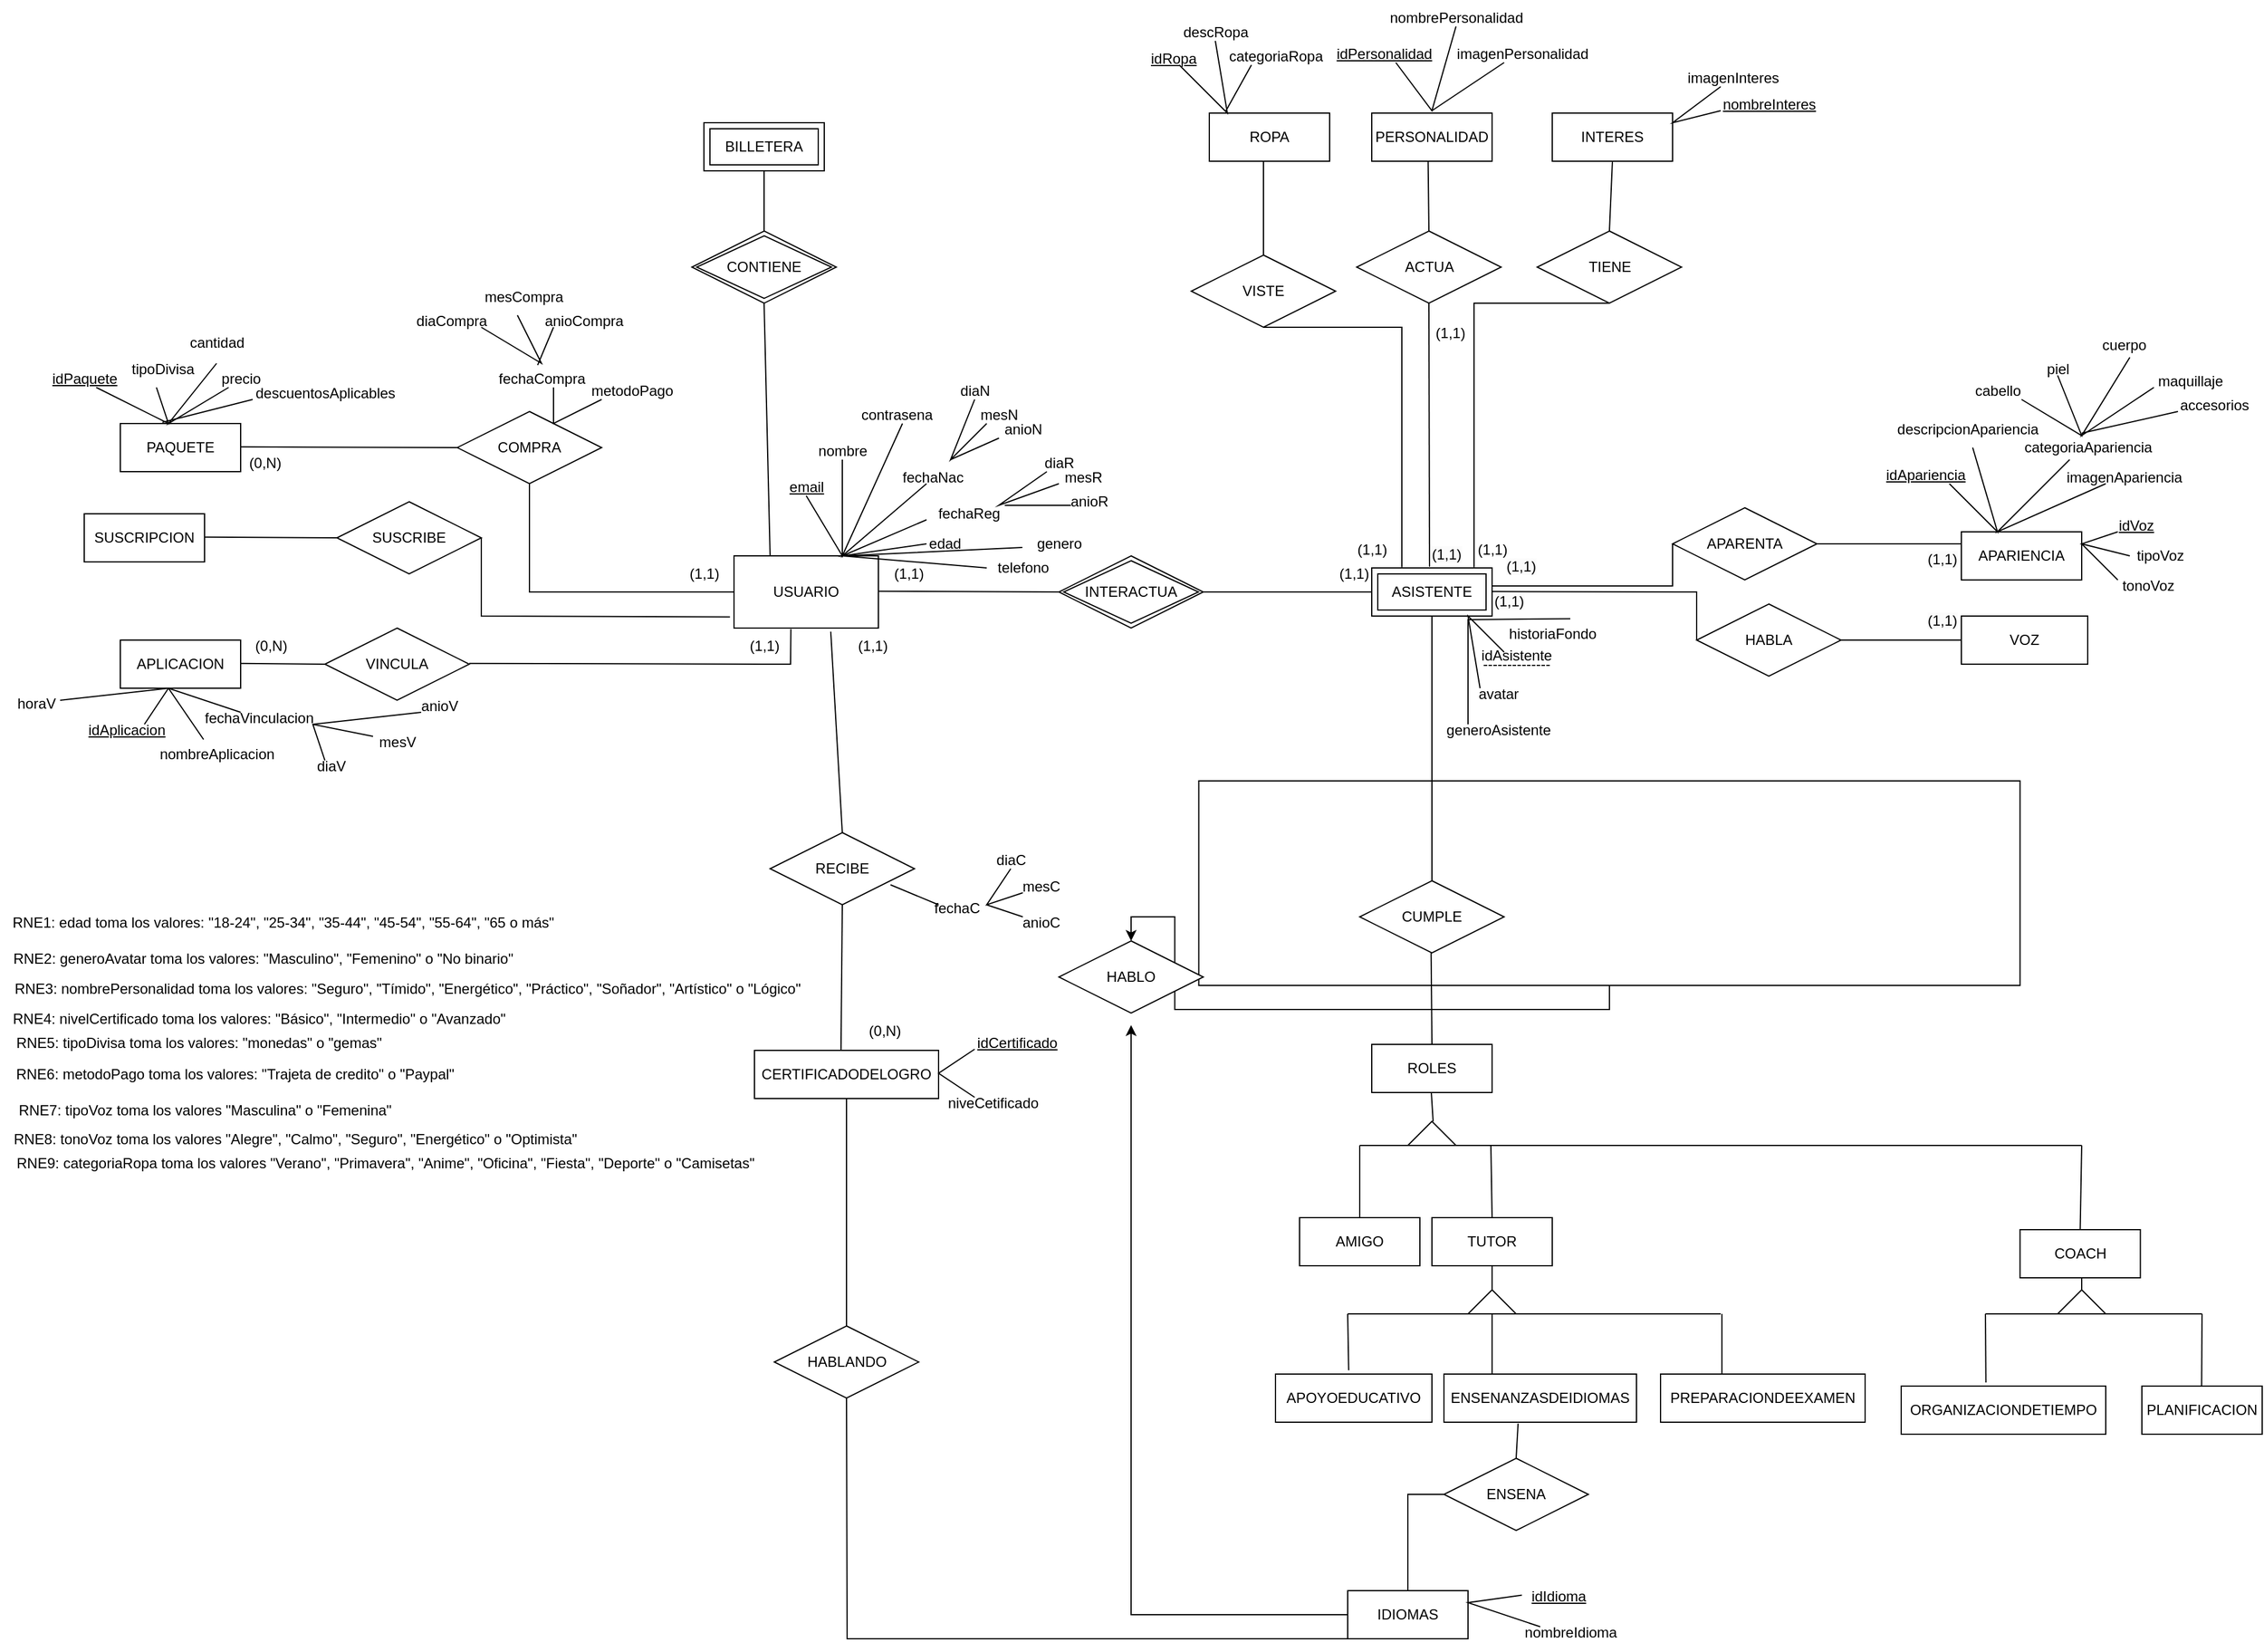 <mxfile version="24.7.17">
  <diagram id="glA3qfK9mWjWR2VQTb70" name="Page-1">
    <mxGraphModel dx="1710" dy="2571" grid="1" gridSize="10" guides="1" tooltips="1" connect="1" arrows="1" fold="1" page="1" pageScale="1" pageWidth="850" pageHeight="1100" math="0" shadow="0">
      <root>
        <mxCell id="0" />
        <mxCell id="1" parent="0" />
        <mxCell id="zM9PvW_izpmIFjeX6-22-40" style="edgeStyle=orthogonalEdgeStyle;rounded=0;orthogonalLoop=1;jettySize=auto;html=1;entryX=0.5;entryY=0;entryDx=0;entryDy=0;" parent="1" source="zM9PvW_izpmIFjeX6-22-38" target="zM9PvW_izpmIFjeX6-22-39" edge="1">
          <mxGeometry relative="1" as="geometry" />
        </mxCell>
        <mxCell id="zM9PvW_izpmIFjeX6-22-38" value="" style="rounded=0;whiteSpace=wrap;html=1;" parent="1" vertex="1">
          <mxGeometry x="826.25" y="-723" width="682.5" height="170" as="geometry" />
        </mxCell>
        <mxCell id="ocONnjmKs5eY3bMZPwjG-1" value="&lt;div&gt;USUARIO&lt;/div&gt;" style="rounded=0;whiteSpace=wrap;html=1;strokeColor=default;" parent="1" vertex="1">
          <mxGeometry x="440" y="-910" width="120" height="60" as="geometry" />
        </mxCell>
        <mxCell id="rTWoYVCPTd-qUIE6REDp-21" value="ASISTENTE" style="shape=ext;margin=3;double=1;whiteSpace=wrap;html=1;align=center;" parent="1" vertex="1">
          <mxGeometry x="970" y="-900" width="100" height="40" as="geometry" />
        </mxCell>
        <mxCell id="rTWoYVCPTd-qUIE6REDp-22" value="INTERACTUA" style="shape=rhombus;double=1;perimeter=rhombusPerimeter;whiteSpace=wrap;html=1;align=center;" parent="1" vertex="1">
          <mxGeometry x="710" y="-910" width="120" height="60" as="geometry" />
        </mxCell>
        <mxCell id="rTWoYVCPTd-qUIE6REDp-25" value="ROLES" style="whiteSpace=wrap;html=1;align=center;" parent="1" vertex="1">
          <mxGeometry x="970" y="-504" width="100" height="40" as="geometry" />
        </mxCell>
        <mxCell id="rTWoYVCPTd-qUIE6REDp-27" value="TUTOR" style="whiteSpace=wrap;html=1;align=center;" parent="1" vertex="1">
          <mxGeometry x="1020" y="-360" width="100" height="40" as="geometry" />
        </mxCell>
        <mxCell id="rTWoYVCPTd-qUIE6REDp-28" value="AMIGO" style="whiteSpace=wrap;html=1;align=center;" parent="1" vertex="1">
          <mxGeometry x="910" y="-360" width="100" height="40" as="geometry" />
        </mxCell>
        <mxCell id="rTWoYVCPTd-qUIE6REDp-29" value="APARIENCIA" style="whiteSpace=wrap;html=1;align=center;" parent="1" vertex="1">
          <mxGeometry x="1460" y="-930" width="100" height="40" as="geometry" />
        </mxCell>
        <mxCell id="rTWoYVCPTd-qUIE6REDp-30" value="VOZ" style="whiteSpace=wrap;html=1;align=center;" parent="1" vertex="1">
          <mxGeometry x="1460" y="-860" width="105" height="40" as="geometry" />
        </mxCell>
        <mxCell id="rTWoYVCPTd-qUIE6REDp-31" value="PERSONALIDAD" style="whiteSpace=wrap;html=1;align=center;" parent="1" vertex="1">
          <mxGeometry x="970" y="-1278" width="100" height="40" as="geometry" />
        </mxCell>
        <mxCell id="rTWoYVCPTd-qUIE6REDp-32" value="INTERES" style="whiteSpace=wrap;html=1;align=center;" parent="1" vertex="1">
          <mxGeometry x="1120" y="-1278" width="100" height="40" as="geometry" />
        </mxCell>
        <mxCell id="rTWoYVCPTd-qUIE6REDp-33" value="IDIOMAS" style="whiteSpace=wrap;html=1;align=center;" parent="1" vertex="1">
          <mxGeometry x="950" y="-50" width="100" height="40" as="geometry" />
        </mxCell>
        <mxCell id="rTWoYVCPTd-qUIE6REDp-34" value="ROPA" style="whiteSpace=wrap;html=1;align=center;" parent="1" vertex="1">
          <mxGeometry x="835" y="-1278" width="100" height="40" as="geometry" />
        </mxCell>
        <mxCell id="rTWoYVCPTd-qUIE6REDp-36" value="HABLA" style="shape=rhombus;perimeter=rhombusPerimeter;whiteSpace=wrap;html=1;align=center;" parent="1" vertex="1">
          <mxGeometry x="1240" y="-870" width="120" height="60" as="geometry" />
        </mxCell>
        <mxCell id="rTWoYVCPTd-qUIE6REDp-42" value="APARENTA" style="shape=rhombus;perimeter=rhombusPerimeter;whiteSpace=wrap;html=1;align=center;" parent="1" vertex="1">
          <mxGeometry x="1220" y="-950" width="120" height="60" as="geometry" />
        </mxCell>
        <mxCell id="rTWoYVCPTd-qUIE6REDp-46" value="VISTE" style="shape=rhombus;perimeter=rhombusPerimeter;whiteSpace=wrap;html=1;align=center;" parent="1" vertex="1">
          <mxGeometry x="820" y="-1160" width="120" height="60" as="geometry" />
        </mxCell>
        <mxCell id="rTWoYVCPTd-qUIE6REDp-50" value="TIENE" style="shape=rhombus;perimeter=rhombusPerimeter;whiteSpace=wrap;html=1;align=center;" parent="1" vertex="1">
          <mxGeometry x="1107.5" y="-1180" width="120" height="60" as="geometry" />
        </mxCell>
        <mxCell id="rTWoYVCPTd-qUIE6REDp-53" value="ACTUA" style="shape=rhombus;perimeter=rhombusPerimeter;whiteSpace=wrap;html=1;align=center;" parent="1" vertex="1">
          <mxGeometry x="957.5" y="-1180" width="120" height="60" as="geometry" />
        </mxCell>
        <mxCell id="rTWoYVCPTd-qUIE6REDp-56" value="CUMPLE" style="shape=rhombus;perimeter=rhombusPerimeter;whiteSpace=wrap;html=1;align=center;" parent="1" vertex="1">
          <mxGeometry x="960" y="-640" width="120" height="60" as="geometry" />
        </mxCell>
        <mxCell id="rTWoYVCPTd-qUIE6REDp-61" value="COACH" style="whiteSpace=wrap;html=1;align=center;" parent="1" vertex="1">
          <mxGeometry x="1508.75" y="-350" width="100" height="40" as="geometry" />
        </mxCell>
        <mxCell id="rTWoYVCPTd-qUIE6REDp-63" value="PREPARACIONDEEXAMEN" style="whiteSpace=wrap;html=1;align=center;" parent="1" vertex="1">
          <mxGeometry x="1210" y="-230" width="170" height="40" as="geometry" />
        </mxCell>
        <mxCell id="rTWoYVCPTd-qUIE6REDp-64" value="ORGANIZACIONDETIEMPO" style="whiteSpace=wrap;html=1;align=center;" parent="1" vertex="1">
          <mxGeometry x="1410" y="-220" width="170" height="40" as="geometry" />
        </mxCell>
        <mxCell id="rTWoYVCPTd-qUIE6REDp-65" value="PLANIFICACION" style="whiteSpace=wrap;html=1;align=center;" parent="1" vertex="1">
          <mxGeometry x="1610" y="-220" width="100" height="40" as="geometry" />
        </mxCell>
        <mxCell id="rTWoYVCPTd-qUIE6REDp-66" value="ENSENANZASDEIDIOMAS" style="whiteSpace=wrap;html=1;align=center;" parent="1" vertex="1">
          <mxGeometry x="1030" y="-230" width="160" height="40" as="geometry" />
        </mxCell>
        <mxCell id="rTWoYVCPTd-qUIE6REDp-67" value="APOYOEDUCATIVO" style="whiteSpace=wrap;html=1;align=center;" parent="1" vertex="1">
          <mxGeometry x="890" y="-230" width="130" height="40" as="geometry" />
        </mxCell>
        <mxCell id="rTWoYVCPTd-qUIE6REDp-73" value="ENSENA" style="shape=rhombus;perimeter=rhombusPerimeter;whiteSpace=wrap;html=1;align=center;" parent="1" vertex="1">
          <mxGeometry x="1030" y="-160" width="120" height="60" as="geometry" />
        </mxCell>
        <mxCell id="xiUm4P153vPyHrwuNTw2-5" value="SUSCRIPCION" style="whiteSpace=wrap;html=1;align=center;" parent="1" vertex="1">
          <mxGeometry x="-100" y="-945" width="100" height="40" as="geometry" />
        </mxCell>
        <mxCell id="xiUm4P153vPyHrwuNTw2-6" value="PAQUETE" style="whiteSpace=wrap;html=1;align=center;" parent="1" vertex="1">
          <mxGeometry x="-70" y="-1020" width="100" height="40" as="geometry" />
        </mxCell>
        <mxCell id="xiUm4P153vPyHrwuNTw2-8" value="COMPRA" style="shape=rhombus;perimeter=rhombusPerimeter;whiteSpace=wrap;html=1;align=center;" parent="1" vertex="1">
          <mxGeometry x="210" y="-1030" width="120" height="60" as="geometry" />
        </mxCell>
        <mxCell id="xiUm4P153vPyHrwuNTw2-14" value="APLICACION" style="whiteSpace=wrap;html=1;align=center;" parent="1" vertex="1">
          <mxGeometry x="-70" y="-840" width="100" height="40" as="geometry" />
        </mxCell>
        <mxCell id="xiUm4P153vPyHrwuNTw2-15" value="VINCULA" style="shape=rhombus;perimeter=rhombusPerimeter;whiteSpace=wrap;html=1;align=center;" parent="1" vertex="1">
          <mxGeometry x="100" y="-850" width="120" height="60" as="geometry" />
        </mxCell>
        <mxCell id="zM9PvW_izpmIFjeX6-22-2" value="(1,1)" style="text;html=1;align=center;verticalAlign=middle;resizable=0;points=[];autosize=1;strokeColor=none;fillColor=none;" parent="1" vertex="1">
          <mxGeometry x="560" y="-910" width="50" height="30" as="geometry" />
        </mxCell>
        <mxCell id="zM9PvW_izpmIFjeX6-22-3" value="(1,1)" style="text;html=1;align=center;verticalAlign=middle;resizable=0;points=[];autosize=1;strokeColor=none;fillColor=none;" parent="1" vertex="1">
          <mxGeometry x="390" y="-910" width="50" height="30" as="geometry" />
        </mxCell>
        <mxCell id="zM9PvW_izpmIFjeX6-22-8" value="(1,1)" style="text;html=1;align=center;verticalAlign=middle;resizable=0;points=[];autosize=1;strokeColor=none;fillColor=none;" parent="1" vertex="1">
          <mxGeometry x="440" y="-850" width="50" height="30" as="geometry" />
        </mxCell>
        <mxCell id="zM9PvW_izpmIFjeX6-22-9" value="(0,N)" style="text;html=1;align=center;verticalAlign=middle;resizable=0;points=[];autosize=1;strokeColor=none;fillColor=none;" parent="1" vertex="1">
          <mxGeometry x="30" y="-850" width="50" height="30" as="geometry" />
        </mxCell>
        <mxCell id="zM9PvW_izpmIFjeX6-22-11" value="(1,1)" style="text;html=1;align=center;verticalAlign=middle;resizable=0;points=[];autosize=1;strokeColor=none;fillColor=none;" parent="1" vertex="1">
          <mxGeometry x="930" y="-910" width="50" height="30" as="geometry" />
        </mxCell>
        <mxCell id="zM9PvW_izpmIFjeX6-22-13" value="(1,1)" style="text;html=1;align=center;verticalAlign=middle;resizable=0;points=[];autosize=1;strokeColor=none;fillColor=none;" parent="1" vertex="1">
          <mxGeometry x="1010" y="-1110" width="50" height="30" as="geometry" />
        </mxCell>
        <mxCell id="zM9PvW_izpmIFjeX6-22-20" value="(1,1)" style="text;html=1;align=center;verticalAlign=middle;resizable=0;points=[];autosize=1;strokeColor=none;fillColor=none;" parent="1" vertex="1">
          <mxGeometry x="945" y="-930" width="50" height="30" as="geometry" />
        </mxCell>
        <mxCell id="zM9PvW_izpmIFjeX6-22-21" value="(1,1)" style="text;html=1;align=center;verticalAlign=middle;resizable=0;points=[];autosize=1;strokeColor=none;fillColor=none;" parent="1" vertex="1">
          <mxGeometry x="1045" y="-930" width="50" height="30" as="geometry" />
        </mxCell>
        <mxCell id="zM9PvW_izpmIFjeX6-22-31" value="&lt;span style=&quot;color: rgb(0, 0, 0); font-family: Helvetica; font-size: 12px; font-style: normal; font-variant-ligatures: normal; font-variant-caps: normal; font-weight: 400; letter-spacing: normal; orphans: 2; text-align: center; text-indent: 0px; text-transform: none; widows: 2; word-spacing: 0px; -webkit-text-stroke-width: 0px; white-space: nowrap; background-color: rgb(251, 251, 251); text-decoration-thickness: initial; text-decoration-style: initial; text-decoration-color: initial; display: inline !important; float: none;&quot;&gt;(1,1)&lt;/span&gt;" style="text;whiteSpace=wrap;html=1;" parent="1" vertex="1">
          <mxGeometry x="1430" y="-870" width="60" height="40" as="geometry" />
        </mxCell>
        <mxCell id="zM9PvW_izpmIFjeX6-22-32" value="&#xa;&lt;span style=&quot;color: rgb(0, 0, 0); font-family: Helvetica; font-size: 12px; font-style: normal; font-variant-ligatures: normal; font-variant-caps: normal; font-weight: 400; letter-spacing: normal; orphans: 2; text-align: center; text-indent: 0px; text-transform: none; widows: 2; word-spacing: 0px; -webkit-text-stroke-width: 0px; white-space: nowrap; background-color: rgb(251, 251, 251); text-decoration-thickness: initial; text-decoration-style: initial; text-decoration-color: initial; display: inline !important; float: none;&quot;&gt;(1,1)&lt;/span&gt;&#xa;&#xa;" style="text;whiteSpace=wrap;html=1;" parent="1" vertex="1">
          <mxGeometry x="1070" y="-900" width="60" height="40" as="geometry" />
        </mxCell>
        <mxCell id="zM9PvW_izpmIFjeX6-22-33" value="&lt;span style=&quot;color: rgb(0, 0, 0); font-family: Helvetica; font-size: 12px; font-style: normal; font-variant-ligatures: normal; font-variant-caps: normal; font-weight: 400; letter-spacing: normal; orphans: 2; text-align: center; text-indent: 0px; text-transform: none; widows: 2; word-spacing: 0px; -webkit-text-stroke-width: 0px; white-space: nowrap; background-color: rgb(251, 251, 251); text-decoration-thickness: initial; text-decoration-style: initial; text-decoration-color: initial; display: inline !important; float: none;&quot;&gt;(1,1)&lt;/span&gt;" style="text;whiteSpace=wrap;html=1;" parent="1" vertex="1">
          <mxGeometry x="1080" y="-915" width="60" height="40" as="geometry" />
        </mxCell>
        <mxCell id="zM9PvW_izpmIFjeX6-22-34" value="&#xa;&lt;span style=&quot;color: rgb(0, 0, 0); font-family: Helvetica; font-size: 12px; font-style: normal; font-variant-ligatures: normal; font-variant-caps: normal; font-weight: 400; letter-spacing: normal; orphans: 2; text-align: center; text-indent: 0px; text-transform: none; widows: 2; word-spacing: 0px; -webkit-text-stroke-width: 0px; white-space: nowrap; background-color: rgb(251, 251, 251); text-decoration-thickness: initial; text-decoration-style: initial; text-decoration-color: initial; display: inline !important; float: none;&quot;&gt;(1,1)&lt;/span&gt;&#xa;&#xa;" style="text;whiteSpace=wrap;html=1;" parent="1" vertex="1">
          <mxGeometry x="1430" y="-935" width="60" height="40" as="geometry" />
        </mxCell>
        <mxCell id="zM9PvW_izpmIFjeX6-22-35" value="&lt;span style=&quot;color: rgb(0, 0, 0); font-family: Helvetica; font-size: 12px; font-style: normal; font-variant-ligatures: normal; font-variant-caps: normal; font-weight: 400; letter-spacing: normal; orphans: 2; text-align: center; text-indent: 0px; text-transform: none; widows: 2; word-spacing: 0px; -webkit-text-stroke-width: 0px; white-space: nowrap; background-color: rgb(251, 251, 251); text-decoration-thickness: initial; text-decoration-style: initial; text-decoration-color: initial; display: inline !important; float: none;&quot;&gt;(1,1)&lt;/span&gt;" style="text;whiteSpace=wrap;html=1;" parent="1" vertex="1">
          <mxGeometry x="1017.5" y="-925" width="60" height="40" as="geometry" />
        </mxCell>
        <mxCell id="zM9PvW_izpmIFjeX6-22-39" value="HABLO" style="shape=rhombus;perimeter=rhombusPerimeter;whiteSpace=wrap;html=1;align=center;" parent="1" vertex="1">
          <mxGeometry x="710" y="-590" width="120" height="60" as="geometry" />
        </mxCell>
        <mxCell id="zM9PvW_izpmIFjeX6-22-41" style="edgeStyle=orthogonalEdgeStyle;rounded=0;orthogonalLoop=1;jettySize=auto;html=1;entryX=0.5;entryY=1.167;entryDx=0;entryDy=0;entryPerimeter=0;" parent="1" source="rTWoYVCPTd-qUIE6REDp-33" target="zM9PvW_izpmIFjeX6-22-39" edge="1">
          <mxGeometry relative="1" as="geometry" />
        </mxCell>
        <mxCell id="zM9PvW_izpmIFjeX6-22-42" value="CERTIFICADODELOGRO" style="whiteSpace=wrap;html=1;align=center;" parent="1" vertex="1">
          <mxGeometry x="457" y="-499" width="153" height="40" as="geometry" />
        </mxCell>
        <mxCell id="zM9PvW_izpmIFjeX6-22-43" value="HABLANDO" style="shape=rhombus;perimeter=rhombusPerimeter;whiteSpace=wrap;html=1;align=center;" parent="1" vertex="1">
          <mxGeometry x="473.5" y="-270" width="120" height="60" as="geometry" />
        </mxCell>
        <mxCell id="zM9PvW_izpmIFjeX6-22-47" value="RECIBE" style="shape=rhombus;perimeter=rhombusPerimeter;whiteSpace=wrap;html=1;align=center;" parent="1" vertex="1">
          <mxGeometry x="470" y="-680" width="120" height="60" as="geometry" />
        </mxCell>
        <mxCell id="zM9PvW_izpmIFjeX6-22-50" value="(1,1)" style="text;html=1;align=center;verticalAlign=middle;resizable=0;points=[];autosize=1;strokeColor=none;fillColor=none;" parent="1" vertex="1">
          <mxGeometry x="530" y="-850" width="50" height="30" as="geometry" />
        </mxCell>
        <mxCell id="zM9PvW_izpmIFjeX6-22-51" value="(0,N)" style="text;html=1;align=center;verticalAlign=middle;resizable=0;points=[];autosize=1;strokeColor=none;fillColor=none;" parent="1" vertex="1">
          <mxGeometry x="540" y="-530" width="50" height="30" as="geometry" />
        </mxCell>
        <mxCell id="kwDu7QGFgfub06rNrpmQ-32" value="anioN" style="text;html=1;align=center;verticalAlign=middle;resizable=0;points=[];autosize=1;strokeColor=none;fillColor=none;" parent="1" vertex="1">
          <mxGeometry x="655" y="-1030" width="50" height="30" as="geometry" />
        </mxCell>
        <mxCell id="kwDu7QGFgfub06rNrpmQ-34" value="" style="endArrow=none;html=1;rounded=0;" parent="1" edge="1">
          <mxGeometry relative="1" as="geometry">
            <mxPoint x="500" y="-960" as="sourcePoint" />
            <mxPoint x="530" y="-990" as="targetPoint" />
            <Array as="points">
              <mxPoint x="530" y="-910" />
            </Array>
          </mxGeometry>
        </mxCell>
        <mxCell id="kwDu7QGFgfub06rNrpmQ-37" value="&lt;u&gt;email&lt;/u&gt;" style="text;html=1;align=center;verticalAlign=middle;resizable=0;points=[];autosize=1;strokeColor=none;fillColor=none;" parent="1" vertex="1">
          <mxGeometry x="475" y="-982" width="50" height="30" as="geometry" />
        </mxCell>
        <mxCell id="kwDu7QGFgfub06rNrpmQ-38" value="nombre" style="text;html=1;align=center;verticalAlign=middle;resizable=0;points=[];autosize=1;strokeColor=none;fillColor=none;" parent="1" vertex="1">
          <mxGeometry x="500" y="-1012" width="60" height="30" as="geometry" />
        </mxCell>
        <mxCell id="kwDu7QGFgfub06rNrpmQ-39" value="" style="endArrow=none;html=1;rounded=0;" parent="1" edge="1">
          <mxGeometry relative="1" as="geometry">
            <mxPoint x="600" y="-970" as="sourcePoint" />
            <mxPoint x="580" y="-1020" as="targetPoint" />
            <Array as="points">
              <mxPoint x="530" y="-910" />
            </Array>
          </mxGeometry>
        </mxCell>
        <mxCell id="kwDu7QGFgfub06rNrpmQ-40" value="contrasena" style="text;html=1;align=center;verticalAlign=middle;resizable=0;points=[];autosize=1;strokeColor=none;fillColor=none;" parent="1" vertex="1">
          <mxGeometry x="535" y="-1042" width="80" height="30" as="geometry" />
        </mxCell>
        <mxCell id="kwDu7QGFgfub06rNrpmQ-41" value="fechaNac" style="text;html=1;align=center;verticalAlign=middle;resizable=0;points=[];autosize=1;strokeColor=none;fillColor=none;" parent="1" vertex="1">
          <mxGeometry x="570" y="-990" width="70" height="30" as="geometry" />
        </mxCell>
        <mxCell id="kwDu7QGFgfub06rNrpmQ-42" value="" style="endArrow=none;html=1;rounded=0;" parent="1" edge="1">
          <mxGeometry relative="1" as="geometry">
            <mxPoint x="650" y="-1020" as="sourcePoint" />
            <mxPoint x="640" y="-1040" as="targetPoint" />
            <Array as="points">
              <mxPoint x="620" y="-990" />
            </Array>
          </mxGeometry>
        </mxCell>
        <mxCell id="kwDu7QGFgfub06rNrpmQ-43" value="diaN" style="text;html=1;align=center;verticalAlign=middle;resizable=0;points=[];autosize=1;strokeColor=none;fillColor=none;" parent="1" vertex="1">
          <mxGeometry x="615" y="-1062" width="50" height="30" as="geometry" />
        </mxCell>
        <mxCell id="kwDu7QGFgfub06rNrpmQ-44" value="mesN" style="text;html=1;align=center;verticalAlign=middle;resizable=0;points=[];autosize=1;strokeColor=none;fillColor=none;" parent="1" vertex="1">
          <mxGeometry x="635" y="-1042" width="50" height="30" as="geometry" />
        </mxCell>
        <mxCell id="kwDu7QGFgfub06rNrpmQ-45" value="" style="endArrow=none;html=1;rounded=0;entryX=0.504;entryY=1.137;entryDx=0;entryDy=0;entryPerimeter=0;" parent="1" target="kwDu7QGFgfub06rNrpmQ-44" edge="1">
          <mxGeometry relative="1" as="geometry">
            <mxPoint x="620" y="-990" as="sourcePoint" />
            <mxPoint x="780" y="-990" as="targetPoint" />
          </mxGeometry>
        </mxCell>
        <mxCell id="kwDu7QGFgfub06rNrpmQ-46" value="" style="endArrow=none;html=1;rounded=0;" parent="1" edge="1">
          <mxGeometry relative="1" as="geometry">
            <mxPoint x="600" y="-940" as="sourcePoint" />
            <mxPoint x="600" y="-920" as="targetPoint" />
            <Array as="points">
              <mxPoint x="530" y="-910" />
            </Array>
          </mxGeometry>
        </mxCell>
        <mxCell id="kwDu7QGFgfub06rNrpmQ-47" value="fechaReg" style="text;html=1;align=center;verticalAlign=middle;resizable=0;points=[];autosize=1;strokeColor=none;fillColor=none;" parent="1" vertex="1">
          <mxGeometry x="600" y="-960" width="70" height="30" as="geometry" />
        </mxCell>
        <mxCell id="kwDu7QGFgfub06rNrpmQ-49" value="" style="endArrow=none;html=1;rounded=0;" parent="1" edge="1">
          <mxGeometry relative="1" as="geometry">
            <mxPoint x="700" y="-980" as="sourcePoint" />
            <mxPoint x="710" y="-970" as="targetPoint" />
            <Array as="points">
              <mxPoint x="660" y="-952" />
            </Array>
          </mxGeometry>
        </mxCell>
        <mxCell id="kwDu7QGFgfub06rNrpmQ-50" value="diaR" style="text;html=1;align=center;verticalAlign=middle;resizable=0;points=[];autosize=1;strokeColor=none;fillColor=none;" parent="1" vertex="1">
          <mxGeometry x="685" y="-1002" width="50" height="30" as="geometry" />
        </mxCell>
        <mxCell id="kwDu7QGFgfub06rNrpmQ-51" value="mesR" style="text;html=1;align=center;verticalAlign=middle;resizable=0;points=[];autosize=1;strokeColor=none;fillColor=none;" parent="1" vertex="1">
          <mxGeometry x="705" y="-990" width="50" height="30" as="geometry" />
        </mxCell>
        <mxCell id="kwDu7QGFgfub06rNrpmQ-52" value="" style="endArrow=none;html=1;rounded=0;" parent="1" edge="1">
          <mxGeometry relative="1" as="geometry">
            <mxPoint x="665" y="-952" as="sourcePoint" />
            <mxPoint x="720" y="-952" as="targetPoint" />
          </mxGeometry>
        </mxCell>
        <mxCell id="kwDu7QGFgfub06rNrpmQ-53" value="anioR" style="text;html=1;align=center;verticalAlign=middle;resizable=0;points=[];autosize=1;strokeColor=none;fillColor=none;" parent="1" vertex="1">
          <mxGeometry x="710" y="-970" width="50" height="30" as="geometry" />
        </mxCell>
        <mxCell id="kwDu7QGFgfub06rNrpmQ-54" value="edad" style="text;html=1;align=center;verticalAlign=middle;resizable=0;points=[];autosize=1;strokeColor=none;fillColor=none;" parent="1" vertex="1">
          <mxGeometry x="590" y="-935" width="50" height="30" as="geometry" />
        </mxCell>
        <mxCell id="kwDu7QGFgfub06rNrpmQ-55" value="" style="endArrow=none;html=1;rounded=0;exitX=0.495;exitY=-0.065;exitDx=0;exitDy=0;exitPerimeter=0;" parent="1" source="kwDu7QGFgfub06rNrpmQ-56" edge="1">
          <mxGeometry relative="1" as="geometry">
            <mxPoint x="670" y="-910" as="sourcePoint" />
            <mxPoint x="650" y="-900" as="targetPoint" />
            <Array as="points">
              <mxPoint x="530" y="-910" />
            </Array>
          </mxGeometry>
        </mxCell>
        <mxCell id="kwDu7QGFgfub06rNrpmQ-56" value="telefono" style="text;html=1;align=center;verticalAlign=middle;resizable=0;points=[];autosize=1;strokeColor=none;fillColor=none;" parent="1" vertex="1">
          <mxGeometry x="645" y="-915" width="70" height="30" as="geometry" />
        </mxCell>
        <mxCell id="kwDu7QGFgfub06rNrpmQ-57" value="genero" style="text;html=1;align=center;verticalAlign=middle;resizable=0;points=[];autosize=1;strokeColor=none;fillColor=none;" parent="1" vertex="1">
          <mxGeometry x="680" y="-935" width="60" height="30" as="geometry" />
        </mxCell>
        <mxCell id="kwDu7QGFgfub06rNrpmQ-59" value="" style="endArrow=none;html=1;rounded=0;entryX=0.068;entryY=0.46;entryDx=0;entryDy=0;entryPerimeter=0;" parent="1" target="kwDu7QGFgfub06rNrpmQ-60" edge="1">
          <mxGeometry relative="1" as="geometry">
            <mxPoint x="1110" y="-20" as="sourcePoint" />
            <mxPoint x="1100" y="-40" as="targetPoint" />
            <Array as="points">
              <mxPoint x="1050" y="-40" />
            </Array>
          </mxGeometry>
        </mxCell>
        <mxCell id="kwDu7QGFgfub06rNrpmQ-60" value="&lt;u&gt;idIdioma&lt;/u&gt;" style="text;html=1;align=center;verticalAlign=middle;resizable=0;points=[];autosize=1;strokeColor=none;fillColor=none;" parent="1" vertex="1">
          <mxGeometry x="1090" y="-60" width="70" height="30" as="geometry" />
        </mxCell>
        <mxCell id="kwDu7QGFgfub06rNrpmQ-61" value="nombreIdioma" style="text;html=1;align=center;verticalAlign=middle;resizable=0;points=[];autosize=1;strokeColor=none;fillColor=none;" parent="1" vertex="1">
          <mxGeometry x="1085" y="-30" width="100" height="30" as="geometry" />
        </mxCell>
        <mxCell id="kwDu7QGFgfub06rNrpmQ-66" value="RNE1: edad toma los valores: &quot;18-24&quot;, &quot;25-34&quot;, &quot;35-44&quot;, &quot;45-54&quot;, &quot;55-64&quot;, &quot;65 o más&quot;" style="text;html=1;align=center;verticalAlign=middle;resizable=0;points=[];autosize=1;strokeColor=none;fillColor=none;" parent="1" vertex="1">
          <mxGeometry x="-170" y="-620" width="470" height="30" as="geometry" />
        </mxCell>
        <mxCell id="kwDu7QGFgfub06rNrpmQ-68" value="" style="endArrow=none;html=1;rounded=0;" parent="1" edge="1">
          <mxGeometry relative="1" as="geometry">
            <mxPoint x="810" y="-1318" as="sourcePoint" />
            <mxPoint x="840" y="-1338" as="targetPoint" />
            <Array as="points">
              <mxPoint x="850" y="-1278" />
            </Array>
          </mxGeometry>
        </mxCell>
        <mxCell id="kwDu7QGFgfub06rNrpmQ-69" value="&lt;u&gt;idRopa&lt;/u&gt;" style="text;html=1;align=center;verticalAlign=middle;resizable=0;points=[];autosize=1;strokeColor=none;fillColor=none;" parent="1" vertex="1">
          <mxGeometry x="775" y="-1338" width="60" height="30" as="geometry" />
        </mxCell>
        <mxCell id="kwDu7QGFgfub06rNrpmQ-70" value="descRopa" style="text;html=1;align=center;verticalAlign=middle;resizable=0;points=[];autosize=1;strokeColor=none;fillColor=none;" parent="1" vertex="1">
          <mxGeometry x="800" y="-1360" width="80" height="30" as="geometry" />
        </mxCell>
        <mxCell id="kwDu7QGFgfub06rNrpmQ-71" value="" style="endArrow=none;html=1;rounded=0;exitX=0.138;exitY=-0.047;exitDx=0;exitDy=0;exitPerimeter=0;" parent="1" source="rTWoYVCPTd-qUIE6REDp-34" edge="1">
          <mxGeometry relative="1" as="geometry">
            <mxPoint x="760" y="-1258" as="sourcePoint" />
            <mxPoint x="870" y="-1318" as="targetPoint" />
          </mxGeometry>
        </mxCell>
        <mxCell id="kwDu7QGFgfub06rNrpmQ-72" value="categoriaRopa" style="text;html=1;align=center;verticalAlign=middle;resizable=0;points=[];autosize=1;strokeColor=none;fillColor=none;" parent="1" vertex="1">
          <mxGeometry x="840" y="-1340" width="100" height="30" as="geometry" />
        </mxCell>
        <mxCell id="kwDu7QGFgfub06rNrpmQ-73" value="" style="endArrow=none;html=1;rounded=0;" parent="1" target="kwDu7QGFgfub06rNrpmQ-75" edge="1">
          <mxGeometry relative="1" as="geometry">
            <mxPoint x="1450" y="-970" as="sourcePoint" />
            <mxPoint x="1480" y="-990" as="targetPoint" />
            <Array as="points">
              <mxPoint x="1490" y="-930" />
            </Array>
          </mxGeometry>
        </mxCell>
        <mxCell id="kwDu7QGFgfub06rNrpmQ-74" value="&lt;u&gt;idApariencia&lt;/u&gt;" style="text;html=1;align=center;verticalAlign=middle;resizable=0;points=[];autosize=1;strokeColor=none;fillColor=none;" parent="1" vertex="1">
          <mxGeometry x="1385" y="-992" width="90" height="30" as="geometry" />
        </mxCell>
        <mxCell id="kwDu7QGFgfub06rNrpmQ-75" value="descripcionApariencia" style="text;html=1;align=center;verticalAlign=middle;resizable=0;points=[];autosize=1;strokeColor=none;fillColor=none;" parent="1" vertex="1">
          <mxGeometry x="1395" y="-1030" width="140" height="30" as="geometry" />
        </mxCell>
        <mxCell id="kwDu7QGFgfub06rNrpmQ-76" value="" style="endArrow=none;html=1;rounded=0;" parent="1" edge="1">
          <mxGeometry relative="1" as="geometry">
            <mxPoint x="1580" y="-970" as="sourcePoint" />
            <mxPoint x="1550" y="-990" as="targetPoint" />
            <Array as="points">
              <mxPoint x="1490" y="-930" />
            </Array>
          </mxGeometry>
        </mxCell>
        <mxCell id="kwDu7QGFgfub06rNrpmQ-77" value="categoriaApariencia" style="text;html=1;align=center;verticalAlign=middle;resizable=0;points=[];autosize=1;strokeColor=none;fillColor=none;" parent="1" vertex="1">
          <mxGeometry x="1500" y="-1015" width="130" height="30" as="geometry" />
        </mxCell>
        <mxCell id="kwDu7QGFgfub06rNrpmQ-78" value="" style="endArrow=none;html=1;rounded=0;" parent="1" edge="1">
          <mxGeometry relative="1" as="geometry">
            <mxPoint x="1620" y="-1050" as="sourcePoint" />
            <mxPoint x="1600" y="-1075" as="targetPoint" />
            <Array as="points">
              <mxPoint x="1560" y="-1010" />
            </Array>
          </mxGeometry>
        </mxCell>
        <mxCell id="kwDu7QGFgfub06rNrpmQ-79" value="" style="endArrow=none;html=1;rounded=0;" parent="1" edge="1">
          <mxGeometry relative="1" as="geometry">
            <mxPoint x="1510" y="-1040" as="sourcePoint" />
            <mxPoint x="1540" y="-1060" as="targetPoint" />
            <Array as="points">
              <mxPoint x="1560" y="-1010" />
            </Array>
          </mxGeometry>
        </mxCell>
        <mxCell id="kwDu7QGFgfub06rNrpmQ-80" value="cabello" style="text;html=1;align=center;verticalAlign=middle;resizable=0;points=[];autosize=1;strokeColor=none;fillColor=none;" parent="1" vertex="1">
          <mxGeometry x="1460" y="-1062" width="60" height="30" as="geometry" />
        </mxCell>
        <mxCell id="kwDu7QGFgfub06rNrpmQ-81" value="piel" style="text;html=1;align=center;verticalAlign=middle;resizable=0;points=[];autosize=1;strokeColor=none;fillColor=none;" parent="1" vertex="1">
          <mxGeometry x="1520" y="-1080" width="40" height="30" as="geometry" />
        </mxCell>
        <mxCell id="kwDu7QGFgfub06rNrpmQ-82" value="cuerpo" style="text;html=1;align=center;verticalAlign=middle;resizable=0;points=[];autosize=1;strokeColor=none;fillColor=none;" parent="1" vertex="1">
          <mxGeometry x="1565" y="-1100" width="60" height="30" as="geometry" />
        </mxCell>
        <mxCell id="kwDu7QGFgfub06rNrpmQ-83" value="maquillaje" style="text;html=1;align=center;verticalAlign=middle;resizable=0;points=[];autosize=1;strokeColor=none;fillColor=none;" parent="1" vertex="1">
          <mxGeometry x="1610" y="-1070" width="80" height="30" as="geometry" />
        </mxCell>
        <mxCell id="kwDu7QGFgfub06rNrpmQ-84" value="" style="endArrow=none;html=1;rounded=0;" parent="1" edge="1">
          <mxGeometry relative="1" as="geometry">
            <mxPoint x="1560" y="-1012" as="sourcePoint" />
            <mxPoint x="1640" y="-1030" as="targetPoint" />
          </mxGeometry>
        </mxCell>
        <mxCell id="kwDu7QGFgfub06rNrpmQ-85" value="accesorios" style="text;html=1;align=center;verticalAlign=middle;resizable=0;points=[];autosize=1;strokeColor=none;fillColor=none;" parent="1" vertex="1">
          <mxGeometry x="1630" y="-1050" width="80" height="30" as="geometry" />
        </mxCell>
        <mxCell id="kwDu7QGFgfub06rNrpmQ-87" value="imagenApariencia" style="text;html=1;align=center;verticalAlign=middle;resizable=0;points=[];autosize=1;strokeColor=none;fillColor=none;" parent="1" vertex="1">
          <mxGeometry x="1535" y="-990" width="120" height="30" as="geometry" />
        </mxCell>
        <mxCell id="8zz4lnmFzRm-n-Ie_qeK-1" value="" style="endArrow=none;html=1;rounded=0;" parent="1" edge="1">
          <mxGeometry relative="1" as="geometry">
            <mxPoint x="1060" y="-800" as="sourcePoint" />
            <mxPoint x="1080" y="-830" as="targetPoint" />
            <Array as="points">
              <mxPoint x="1050" y="-860" />
            </Array>
          </mxGeometry>
        </mxCell>
        <mxCell id="8zz4lnmFzRm-n-Ie_qeK-2" value="idAsistente" style="text;html=1;align=center;verticalAlign=middle;resizable=0;points=[];autosize=1;strokeColor=none;fillColor=none;" parent="1" vertex="1">
          <mxGeometry x="1050" y="-842" width="80" height="30" as="geometry" />
        </mxCell>
        <mxCell id="8zz4lnmFzRm-n-Ie_qeK-3" value="--------------" style="text;html=1;align=center;verticalAlign=middle;resizable=0;points=[];autosize=1;strokeColor=none;fillColor=none;" parent="1" vertex="1">
          <mxGeometry x="1050" y="-835" width="80" height="30" as="geometry" />
        </mxCell>
        <mxCell id="8zz4lnmFzRm-n-Ie_qeK-4" value="avatar" style="text;html=1;align=center;verticalAlign=middle;resizable=0;points=[];autosize=1;strokeColor=none;fillColor=none;" parent="1" vertex="1">
          <mxGeometry x="1045" y="-810" width="60" height="30" as="geometry" />
        </mxCell>
        <mxCell id="8zz4lnmFzRm-n-Ie_qeK-5" value="" style="endArrow=none;html=1;rounded=0;entryX=0.65;entryY=0.073;entryDx=0;entryDy=0;entryPerimeter=0;" parent="1" target="8zz4lnmFzRm-n-Ie_qeK-7" edge="1">
          <mxGeometry relative="1" as="geometry">
            <mxPoint x="1050" y="-770" as="sourcePoint" />
            <mxPoint x="1040" y="-820" as="targetPoint" />
            <Array as="points">
              <mxPoint x="1050" y="-857" />
            </Array>
          </mxGeometry>
        </mxCell>
        <mxCell id="8zz4lnmFzRm-n-Ie_qeK-6" value="generoAsistente" style="text;html=1;align=center;verticalAlign=middle;resizable=0;points=[];autosize=1;strokeColor=none;fillColor=none;" parent="1" vertex="1">
          <mxGeometry x="1020" y="-780" width="110" height="30" as="geometry" />
        </mxCell>
        <mxCell id="8zz4lnmFzRm-n-Ie_qeK-7" value="historiaFondo" style="text;html=1;align=center;verticalAlign=middle;resizable=0;points=[];autosize=1;strokeColor=none;fillColor=none;" parent="1" vertex="1">
          <mxGeometry x="1070" y="-860" width="100" height="30" as="geometry" />
        </mxCell>
        <mxCell id="8zz4lnmFzRm-n-Ie_qeK-8" value="RNE2: generoAvatar toma los valores: &quot;Masculino&quot;, &quot;Femenino&quot; o &quot;No binario&quot;&amp;nbsp;" style="text;html=1;align=center;verticalAlign=middle;resizable=0;points=[];autosize=1;strokeColor=none;fillColor=none;" parent="1" vertex="1">
          <mxGeometry x="-170" y="-590" width="440" height="30" as="geometry" />
        </mxCell>
        <mxCell id="8zz4lnmFzRm-n-Ie_qeK-10" value="" style="endArrow=none;html=1;rounded=0;" parent="1" edge="1">
          <mxGeometry relative="1" as="geometry">
            <mxPoint x="990" y="-1320" as="sourcePoint" />
            <mxPoint x="1040" y="-1350" as="targetPoint" />
            <Array as="points">
              <mxPoint x="1020" y="-1280" />
            </Array>
          </mxGeometry>
        </mxCell>
        <mxCell id="8zz4lnmFzRm-n-Ie_qeK-11" value="&lt;u&gt;idPersonalidad&lt;/u&gt;" style="text;html=1;align=center;verticalAlign=middle;resizable=0;points=[];autosize=1;strokeColor=none;fillColor=none;" parent="1" vertex="1">
          <mxGeometry x="930" y="-1342" width="100" height="30" as="geometry" />
        </mxCell>
        <mxCell id="8zz4lnmFzRm-n-Ie_qeK-12" value="nombrePersonalidad" style="text;html=1;align=center;verticalAlign=middle;resizable=0;points=[];autosize=1;strokeColor=none;fillColor=none;" parent="1" vertex="1">
          <mxGeometry x="975" y="-1372" width="130" height="30" as="geometry" />
        </mxCell>
        <mxCell id="8zz4lnmFzRm-n-Ie_qeK-13" value="" style="endArrow=none;html=1;rounded=0;" parent="1" edge="1">
          <mxGeometry relative="1" as="geometry">
            <mxPoint x="1020" y="-1280" as="sourcePoint" />
            <mxPoint x="1080" y="-1320" as="targetPoint" />
          </mxGeometry>
        </mxCell>
        <mxCell id="8zz4lnmFzRm-n-Ie_qeK-14" value="imagenPersonalidad" style="text;html=1;align=center;verticalAlign=middle;resizable=0;points=[];autosize=1;strokeColor=none;fillColor=none;" parent="1" vertex="1">
          <mxGeometry x="1030" y="-1342" width="130" height="30" as="geometry" />
        </mxCell>
        <mxCell id="8zz4lnmFzRm-n-Ie_qeK-15" value="RNE3: nombrePersonalidad toma los valores: &quot;Seguro&quot;, &quot;Tímido&quot;, &quot;Energético&quot;, &quot;Práctico&quot;, &quot;Soñador&quot;, &quot;Artístico&quot; o &quot;Lógico&quot;&amp;nbsp;" style="text;html=1;align=center;verticalAlign=middle;resizable=0;points=[];autosize=1;strokeColor=none;fillColor=none;" parent="1" vertex="1">
          <mxGeometry x="-170" y="-565" width="680" height="30" as="geometry" />
        </mxCell>
        <mxCell id="Vjg7lCMpqtWfoG6Bq155-1" value="" style="endArrow=none;html=1;rounded=0;exitX=0.834;exitY=0.723;exitDx=0;exitDy=0;exitPerimeter=0;" edge="1" parent="1" source="zM9PvW_izpmIFjeX6-22-47">
          <mxGeometry relative="1" as="geometry">
            <mxPoint x="580" y="-620" as="sourcePoint" />
            <mxPoint x="610" y="-620" as="targetPoint" />
          </mxGeometry>
        </mxCell>
        <mxCell id="Vjg7lCMpqtWfoG6Bq155-2" value="fechaC" style="text;html=1;align=center;verticalAlign=middle;resizable=0;points=[];autosize=1;strokeColor=none;fillColor=none;" vertex="1" parent="1">
          <mxGeometry x="595" y="-632" width="60" height="30" as="geometry" />
        </mxCell>
        <mxCell id="Vjg7lCMpqtWfoG6Bq155-3" value="" style="endArrow=none;html=1;rounded=0;" edge="1" parent="1">
          <mxGeometry relative="1" as="geometry">
            <mxPoint x="680" y="-630" as="sourcePoint" />
            <mxPoint x="670" y="-650" as="targetPoint" />
            <Array as="points">
              <mxPoint x="650" y="-620" />
            </Array>
          </mxGeometry>
        </mxCell>
        <mxCell id="Vjg7lCMpqtWfoG6Bq155-4" value="diaC" style="text;html=1;align=center;verticalAlign=middle;resizable=0;points=[];autosize=1;strokeColor=none;fillColor=none;" vertex="1" parent="1">
          <mxGeometry x="645" y="-672" width="50" height="30" as="geometry" />
        </mxCell>
        <mxCell id="Vjg7lCMpqtWfoG6Bq155-5" value="mesC" style="text;html=1;align=center;verticalAlign=middle;resizable=0;points=[];autosize=1;strokeColor=none;fillColor=none;" vertex="1" parent="1">
          <mxGeometry x="670" y="-650" width="50" height="30" as="geometry" />
        </mxCell>
        <mxCell id="Vjg7lCMpqtWfoG6Bq155-6" value="" style="endArrow=none;html=1;rounded=0;" edge="1" parent="1">
          <mxGeometry relative="1" as="geometry">
            <mxPoint x="650" y="-620" as="sourcePoint" />
            <mxPoint x="680" y="-610" as="targetPoint" />
          </mxGeometry>
        </mxCell>
        <mxCell id="Vjg7lCMpqtWfoG6Bq155-7" value="anioC" style="text;html=1;align=center;verticalAlign=middle;resizable=0;points=[];autosize=1;strokeColor=none;fillColor=none;" vertex="1" parent="1">
          <mxGeometry x="670" y="-620" width="50" height="30" as="geometry" />
        </mxCell>
        <mxCell id="Vjg7lCMpqtWfoG6Bq155-8" value="" style="endArrow=none;html=1;rounded=0;" edge="1" parent="1">
          <mxGeometry relative="1" as="geometry">
            <mxPoint x="640" y="-460" as="sourcePoint" />
            <mxPoint x="610" y="-480" as="targetPoint" />
            <Array as="points">
              <mxPoint x="610" y="-480" />
              <mxPoint x="640" y="-500" />
            </Array>
          </mxGeometry>
        </mxCell>
        <mxCell id="Vjg7lCMpqtWfoG6Bq155-10" value="niveCetificado" style="text;html=1;align=center;verticalAlign=middle;resizable=0;points=[];autosize=1;strokeColor=none;fillColor=none;" vertex="1" parent="1">
          <mxGeometry x="605" y="-470" width="100" height="30" as="geometry" />
        </mxCell>
        <mxCell id="Vjg7lCMpqtWfoG6Bq155-11" value="" style="endArrow=none;html=1;rounded=0;entryX=0.41;entryY=0.087;entryDx=0;entryDy=0;entryPerimeter=0;" edge="1" parent="1" target="Vjg7lCMpqtWfoG6Bq155-13">
          <mxGeometry relative="1" as="geometry">
            <mxPoint x="-50" y="-770" as="sourcePoint" />
            <mxPoint x="-10" y="-760" as="targetPoint" />
            <Array as="points">
              <mxPoint x="-30" y="-800" />
            </Array>
          </mxGeometry>
        </mxCell>
        <mxCell id="Vjg7lCMpqtWfoG6Bq155-12" value="&lt;u&gt;idAplicacion&lt;/u&gt;" style="text;html=1;align=center;verticalAlign=middle;resizable=0;points=[];autosize=1;strokeColor=none;fillColor=none;" vertex="1" parent="1">
          <mxGeometry x="-110" y="-780" width="90" height="30" as="geometry" />
        </mxCell>
        <mxCell id="Vjg7lCMpqtWfoG6Bq155-13" value="nombreAplicacion" style="text;html=1;align=center;verticalAlign=middle;resizable=0;points=[];autosize=1;strokeColor=none;fillColor=none;" vertex="1" parent="1">
          <mxGeometry x="-50" y="-760" width="120" height="30" as="geometry" />
        </mxCell>
        <mxCell id="Vjg7lCMpqtWfoG6Bq155-14" value="" style="endArrow=none;html=1;rounded=0;" edge="1" parent="1">
          <mxGeometry relative="1" as="geometry">
            <mxPoint x="-120" y="-790" as="sourcePoint" />
            <mxPoint x="30" y="-780" as="targetPoint" />
            <Array as="points">
              <mxPoint x="-30" y="-800" />
            </Array>
          </mxGeometry>
        </mxCell>
        <mxCell id="Vjg7lCMpqtWfoG6Bq155-15" value="fechaVinculacion" style="text;html=1;align=center;verticalAlign=middle;resizable=0;points=[];autosize=1;strokeColor=none;fillColor=none;" vertex="1" parent="1">
          <mxGeometry x="-10" y="-790" width="110" height="30" as="geometry" />
        </mxCell>
        <mxCell id="Vjg7lCMpqtWfoG6Bq155-16" value="" style="endArrow=none;html=1;rounded=0;" edge="1" parent="1">
          <mxGeometry relative="1" as="geometry">
            <mxPoint x="100" y="-740" as="sourcePoint" />
            <mxPoint x="140" y="-760" as="targetPoint" />
            <Array as="points">
              <mxPoint x="90" y="-770" />
            </Array>
          </mxGeometry>
        </mxCell>
        <mxCell id="Vjg7lCMpqtWfoG6Bq155-17" value="diaV" style="text;html=1;align=center;verticalAlign=middle;resizable=0;points=[];autosize=1;strokeColor=none;fillColor=none;" vertex="1" parent="1">
          <mxGeometry x="80" y="-750" width="50" height="30" as="geometry" />
        </mxCell>
        <mxCell id="Vjg7lCMpqtWfoG6Bq155-18" value="mesV" style="text;html=1;align=center;verticalAlign=middle;resizable=0;points=[];autosize=1;strokeColor=none;fillColor=none;" vertex="1" parent="1">
          <mxGeometry x="135" y="-770" width="50" height="30" as="geometry" />
        </mxCell>
        <mxCell id="Vjg7lCMpqtWfoG6Bq155-19" value="" style="endArrow=none;html=1;rounded=0;" edge="1" parent="1">
          <mxGeometry relative="1" as="geometry">
            <mxPoint x="90" y="-770" as="sourcePoint" />
            <mxPoint x="180" y="-780" as="targetPoint" />
          </mxGeometry>
        </mxCell>
        <mxCell id="Vjg7lCMpqtWfoG6Bq155-20" value="anioV" style="text;html=1;align=center;verticalAlign=middle;resizable=0;points=[];autosize=1;strokeColor=none;fillColor=none;" vertex="1" parent="1">
          <mxGeometry x="170" y="-800" width="50" height="30" as="geometry" />
        </mxCell>
        <mxCell id="Vjg7lCMpqtWfoG6Bq155-21" value="horaV" style="text;html=1;align=center;verticalAlign=middle;resizable=0;points=[];autosize=1;strokeColor=none;fillColor=none;" vertex="1" parent="1">
          <mxGeometry x="-170" y="-802" width="60" height="30" as="geometry" />
        </mxCell>
        <mxCell id="Vjg7lCMpqtWfoG6Bq155-23" value="" style="endArrow=none;html=1;rounded=0;" edge="1" parent="1">
          <mxGeometry relative="1" as="geometry">
            <mxPoint x="1260" y="-1300" as="sourcePoint" />
            <mxPoint x="1260" y="-1280" as="targetPoint" />
            <Array as="points">
              <mxPoint x="1220" y="-1270" />
            </Array>
          </mxGeometry>
        </mxCell>
        <mxCell id="Vjg7lCMpqtWfoG6Bq155-24" value="imagenInteres" style="text;html=1;align=center;verticalAlign=middle;resizable=0;points=[];autosize=1;strokeColor=none;fillColor=none;" vertex="1" parent="1">
          <mxGeometry x="1220" y="-1322" width="100" height="30" as="geometry" />
        </mxCell>
        <mxCell id="Vjg7lCMpqtWfoG6Bq155-25" value="&lt;u&gt;nombreInteres&lt;/u&gt;" style="text;html=1;align=center;verticalAlign=middle;resizable=0;points=[];autosize=1;strokeColor=none;fillColor=none;" vertex="1" parent="1">
          <mxGeometry x="1250" y="-1300" width="100" height="30" as="geometry" />
        </mxCell>
        <mxCell id="Vjg7lCMpqtWfoG6Bq155-27" value="RNE4: nivelCertificado toma los valores: &quot;Básico&quot;, &quot;Intermedio&quot; o &quot;Avanzado&quot;" style="text;html=1;align=center;verticalAlign=middle;resizable=0;points=[];autosize=1;strokeColor=none;fillColor=none;" vertex="1" parent="1">
          <mxGeometry x="-170" y="-540" width="430" height="30" as="geometry" />
        </mxCell>
        <mxCell id="Vjg7lCMpqtWfoG6Bq155-29" value="" style="endArrow=none;html=1;rounded=0;" edge="1" parent="1">
          <mxGeometry relative="1" as="geometry">
            <mxPoint x="-90" y="-1050" as="sourcePoint" />
            <mxPoint x="-40" y="-1050" as="targetPoint" />
            <Array as="points">
              <mxPoint x="-30" y="-1020" />
            </Array>
          </mxGeometry>
        </mxCell>
        <mxCell id="Vjg7lCMpqtWfoG6Bq155-30" value="&lt;u&gt;idPaquete&lt;/u&gt;" style="text;html=1;align=center;verticalAlign=middle;resizable=0;points=[];autosize=1;strokeColor=none;fillColor=none;" vertex="1" parent="1">
          <mxGeometry x="-140" y="-1072" width="80" height="30" as="geometry" />
        </mxCell>
        <mxCell id="Vjg7lCMpqtWfoG6Bq155-31" value="&lt;u&gt;idCertificado&lt;/u&gt;" style="text;html=1;align=center;verticalAlign=middle;resizable=0;points=[];autosize=1;strokeColor=none;fillColor=none;" vertex="1" parent="1">
          <mxGeometry x="630" y="-520" width="90" height="30" as="geometry" />
        </mxCell>
        <mxCell id="Vjg7lCMpqtWfoG6Bq155-32" value="tipoDivisa" style="text;html=1;align=center;verticalAlign=middle;resizable=0;points=[];autosize=1;strokeColor=none;fillColor=none;" vertex="1" parent="1">
          <mxGeometry x="-75" y="-1080" width="80" height="30" as="geometry" />
        </mxCell>
        <mxCell id="Vjg7lCMpqtWfoG6Bq155-33" value="" style="endArrow=none;html=1;rounded=0;" edge="1" parent="1">
          <mxGeometry relative="1" as="geometry">
            <mxPoint x="10" y="-1070" as="sourcePoint" />
            <mxPoint x="20" y="-1050" as="targetPoint" />
            <Array as="points">
              <mxPoint x="-30" y="-1020" />
            </Array>
          </mxGeometry>
        </mxCell>
        <mxCell id="Vjg7lCMpqtWfoG6Bq155-34" value="cantidad" style="text;html=1;align=center;verticalAlign=middle;resizable=0;points=[];autosize=1;strokeColor=none;fillColor=none;" vertex="1" parent="1">
          <mxGeometry x="-25" y="-1102" width="70" height="30" as="geometry" />
        </mxCell>
        <mxCell id="Vjg7lCMpqtWfoG6Bq155-35" value="precio" style="text;html=1;align=center;verticalAlign=middle;resizable=0;points=[];autosize=1;strokeColor=none;fillColor=none;" vertex="1" parent="1">
          <mxGeometry y="-1072" width="60" height="30" as="geometry" />
        </mxCell>
        <mxCell id="Vjg7lCMpqtWfoG6Bq155-36" value="" style="endArrow=none;html=1;rounded=0;" edge="1" parent="1">
          <mxGeometry relative="1" as="geometry">
            <mxPoint x="-35" y="-1021" as="sourcePoint" />
            <mxPoint x="40" y="-1040" as="targetPoint" />
          </mxGeometry>
        </mxCell>
        <mxCell id="Vjg7lCMpqtWfoG6Bq155-37" value="descuentosAplicables" style="text;html=1;align=center;verticalAlign=middle;resizable=0;points=[];autosize=1;strokeColor=none;fillColor=none;" vertex="1" parent="1">
          <mxGeometry x="30" y="-1060" width="140" height="30" as="geometry" />
        </mxCell>
        <mxCell id="Vjg7lCMpqtWfoG6Bq155-38" value="" style="endArrow=none;html=1;rounded=0;" edge="1" parent="1">
          <mxGeometry relative="1" as="geometry">
            <mxPoint x="290" y="-1050" as="sourcePoint" />
            <mxPoint x="330" y="-1040" as="targetPoint" />
            <Array as="points">
              <mxPoint x="290" y="-1020" />
            </Array>
          </mxGeometry>
        </mxCell>
        <mxCell id="Vjg7lCMpqtWfoG6Bq155-39" value="fechaCompra" style="text;html=1;align=center;verticalAlign=middle;resizable=0;points=[];autosize=1;strokeColor=none;fillColor=none;" vertex="1" parent="1">
          <mxGeometry x="230" y="-1072" width="100" height="30" as="geometry" />
        </mxCell>
        <mxCell id="Vjg7lCMpqtWfoG6Bq155-40" value="" style="endArrow=none;html=1;rounded=0;" edge="1" parent="1">
          <mxGeometry relative="1" as="geometry">
            <mxPoint x="230" y="-1100" as="sourcePoint" />
            <mxPoint x="260" y="-1110" as="targetPoint" />
            <Array as="points">
              <mxPoint x="280" y="-1070" />
            </Array>
          </mxGeometry>
        </mxCell>
        <mxCell id="Vjg7lCMpqtWfoG6Bq155-41" value="diaCompra" style="text;html=1;align=center;verticalAlign=middle;resizable=0;points=[];autosize=1;strokeColor=none;fillColor=none;" vertex="1" parent="1">
          <mxGeometry x="165" y="-1120" width="80" height="30" as="geometry" />
        </mxCell>
        <mxCell id="Vjg7lCMpqtWfoG6Bq155-42" value="mesCompra" style="text;html=1;align=center;verticalAlign=middle;resizable=0;points=[];autosize=1;strokeColor=none;fillColor=none;" vertex="1" parent="1">
          <mxGeometry x="220" y="-1140" width="90" height="30" as="geometry" />
        </mxCell>
        <mxCell id="Vjg7lCMpqtWfoG6Bq155-43" value="" style="endArrow=none;html=1;rounded=0;exitX=0.468;exitY=0.113;exitDx=0;exitDy=0;exitPerimeter=0;" edge="1" parent="1" source="Vjg7lCMpqtWfoG6Bq155-39">
          <mxGeometry relative="1" as="geometry">
            <mxPoint x="250" y="-1070" as="sourcePoint" />
            <mxPoint x="290" y="-1100" as="targetPoint" />
          </mxGeometry>
        </mxCell>
        <mxCell id="Vjg7lCMpqtWfoG6Bq155-44" value="anioCompra" style="text;html=1;align=center;verticalAlign=middle;resizable=0;points=[];autosize=1;strokeColor=none;fillColor=none;" vertex="1" parent="1">
          <mxGeometry x="270" y="-1120" width="90" height="30" as="geometry" />
        </mxCell>
        <mxCell id="Vjg7lCMpqtWfoG6Bq155-46" value="metodoPago" style="text;html=1;align=center;verticalAlign=middle;resizable=0;points=[];autosize=1;strokeColor=none;fillColor=none;" vertex="1" parent="1">
          <mxGeometry x="310" y="-1062" width="90" height="30" as="geometry" />
        </mxCell>
        <mxCell id="Vjg7lCMpqtWfoG6Bq155-47" value="RNE5: tipoDivisa toma los valores: &quot;monedas&quot; o &quot;gemas&quot;" style="text;html=1;align=center;verticalAlign=middle;resizable=0;points=[];autosize=1;strokeColor=none;fillColor=none;" vertex="1" parent="1">
          <mxGeometry x="-170" y="-520" width="330" height="30" as="geometry" />
        </mxCell>
        <mxCell id="Vjg7lCMpqtWfoG6Bq155-49" value="RNE6: metodoPago toma los valores: &quot;Trajeta de credito&quot; o &quot;Paypal&quot;" style="text;html=1;align=center;verticalAlign=middle;resizable=0;points=[];autosize=1;strokeColor=none;fillColor=none;" vertex="1" parent="1">
          <mxGeometry x="-170" y="-494" width="390" height="30" as="geometry" />
        </mxCell>
        <mxCell id="Vjg7lCMpqtWfoG6Bq155-54" value="BILLETERA" style="shape=ext;margin=3;double=1;whiteSpace=wrap;html=1;align=center;" vertex="1" parent="1">
          <mxGeometry x="415" y="-1270" width="100" height="40" as="geometry" />
        </mxCell>
        <mxCell id="Vjg7lCMpqtWfoG6Bq155-55" value="CONTIENE" style="shape=rhombus;double=1;perimeter=rhombusPerimeter;whiteSpace=wrap;html=1;align=center;" vertex="1" parent="1">
          <mxGeometry x="405" y="-1180" width="120" height="60" as="geometry" />
        </mxCell>
        <mxCell id="Vjg7lCMpqtWfoG6Bq155-58" value="" style="endArrow=none;html=1;rounded=0;exitX=0.5;exitY=1;exitDx=0;exitDy=0;entryX=0.5;entryY=0;entryDx=0;entryDy=0;" edge="1" parent="1" source="Vjg7lCMpqtWfoG6Bq155-54" target="Vjg7lCMpqtWfoG6Bq155-55">
          <mxGeometry relative="1" as="geometry">
            <mxPoint x="470" y="-1210" as="sourcePoint" />
            <mxPoint x="630" y="-1210" as="targetPoint" />
          </mxGeometry>
        </mxCell>
        <mxCell id="Vjg7lCMpqtWfoG6Bq155-59" value="" style="endArrow=none;html=1;rounded=0;exitX=0.5;exitY=1;exitDx=0;exitDy=0;entryX=0.25;entryY=0;entryDx=0;entryDy=0;" edge="1" parent="1" source="Vjg7lCMpqtWfoG6Bq155-55" target="ocONnjmKs5eY3bMZPwjG-1">
          <mxGeometry relative="1" as="geometry">
            <mxPoint x="385" y="-1035.67" as="sourcePoint" />
            <mxPoint x="545" y="-1035.67" as="targetPoint" />
          </mxGeometry>
        </mxCell>
        <mxCell id="Vjg7lCMpqtWfoG6Bq155-60" value="(0,N)" style="text;html=1;align=center;verticalAlign=middle;resizable=0;points=[];autosize=1;strokeColor=none;fillColor=none;" vertex="1" parent="1">
          <mxGeometry x="25" y="-1002" width="50" height="30" as="geometry" />
        </mxCell>
        <mxCell id="Vjg7lCMpqtWfoG6Bq155-61" value="" style="endArrow=none;html=1;rounded=0;" edge="1" parent="1">
          <mxGeometry relative="1" as="geometry">
            <mxPoint x="1600" y="-910" as="sourcePoint" />
            <mxPoint x="1590" y="-930" as="targetPoint" />
            <Array as="points">
              <mxPoint x="1560" y="-920" />
            </Array>
          </mxGeometry>
        </mxCell>
        <mxCell id="Vjg7lCMpqtWfoG6Bq155-62" value="&lt;u&gt;idVoz&lt;/u&gt;" style="text;html=1;align=center;verticalAlign=middle;resizable=0;points=[];autosize=1;strokeColor=none;fillColor=none;" vertex="1" parent="1">
          <mxGeometry x="1580" y="-950" width="50" height="30" as="geometry" />
        </mxCell>
        <mxCell id="Vjg7lCMpqtWfoG6Bq155-63" value="tipoVoz" style="text;html=1;align=center;verticalAlign=middle;resizable=0;points=[];autosize=1;strokeColor=none;fillColor=none;" vertex="1" parent="1">
          <mxGeometry x="1595" y="-925" width="60" height="30" as="geometry" />
        </mxCell>
        <mxCell id="Vjg7lCMpqtWfoG6Bq155-64" value="" style="endArrow=none;html=1;rounded=0;" edge="1" parent="1">
          <mxGeometry relative="1" as="geometry">
            <mxPoint x="1590" y="-890" as="sourcePoint" />
            <mxPoint x="1560" y="-920" as="targetPoint" />
          </mxGeometry>
        </mxCell>
        <mxCell id="Vjg7lCMpqtWfoG6Bq155-65" value="tonoVoz" style="text;html=1;align=center;verticalAlign=middle;resizable=0;points=[];autosize=1;strokeColor=none;fillColor=none;" vertex="1" parent="1">
          <mxGeometry x="1580" y="-900" width="70" height="30" as="geometry" />
        </mxCell>
        <mxCell id="Vjg7lCMpqtWfoG6Bq155-67" value="RNE7: tipoVoz toma los valores &quot;Masculina&quot; o &quot;Femenina&quot;" style="text;html=1;align=center;verticalAlign=middle;resizable=0;points=[];autosize=1;strokeColor=none;fillColor=none;" vertex="1" parent="1">
          <mxGeometry x="-165" y="-464" width="330" height="30" as="geometry" />
        </mxCell>
        <mxCell id="Vjg7lCMpqtWfoG6Bq155-68" value="RNE8: tonoVoz toma los valores &quot;Alegre&quot;, &quot;Calmo&quot;, &quot;Seguro&quot;, &quot;Energético&quot; o &quot;Optimista&quot;" style="text;html=1;align=center;verticalAlign=middle;resizable=0;points=[];autosize=1;strokeColor=none;fillColor=none;" vertex="1" parent="1">
          <mxGeometry x="-170" y="-440" width="490" height="30" as="geometry" />
        </mxCell>
        <mxCell id="Vjg7lCMpqtWfoG6Bq155-69" value="RNE9: categoriaRopa toma los valores &quot;Verano&quot;, &quot;Primavera&quot;, &quot;Anime&quot;, &quot;Oficina&quot;, &quot;Fiesta&quot;, &quot;Deporte&quot; o &quot;Camisetas&quot;" style="text;html=1;align=center;verticalAlign=middle;resizable=0;points=[];autosize=1;strokeColor=none;fillColor=none;" vertex="1" parent="1">
          <mxGeometry x="-170" y="-420" width="640" height="30" as="geometry" />
        </mxCell>
        <mxCell id="Vjg7lCMpqtWfoG6Bq155-70" value="" style="endArrow=none;html=1;rounded=0;entryX=0.394;entryY=1.014;entryDx=0;entryDy=0;entryPerimeter=0;" edge="1" parent="1" target="ocONnjmKs5eY3bMZPwjG-1">
          <mxGeometry relative="1" as="geometry">
            <mxPoint x="220" y="-820.67" as="sourcePoint" />
            <mxPoint x="500" y="-840" as="targetPoint" />
            <Array as="points">
              <mxPoint x="487" y="-820" />
            </Array>
          </mxGeometry>
        </mxCell>
        <mxCell id="Vjg7lCMpqtWfoG6Bq155-71" value="" style="endArrow=none;html=1;rounded=0;" edge="1" parent="1">
          <mxGeometry relative="1" as="geometry">
            <mxPoint x="30" y="-820.67" as="sourcePoint" />
            <mxPoint x="100" y="-820" as="targetPoint" />
          </mxGeometry>
        </mxCell>
        <mxCell id="Vjg7lCMpqtWfoG6Bq155-72" value="" style="endArrow=none;html=1;rounded=0;exitX=0.5;exitY=1;exitDx=0;exitDy=0;entryX=0;entryY=0.5;entryDx=0;entryDy=0;" edge="1" parent="1" source="xiUm4P153vPyHrwuNTw2-8" target="ocONnjmKs5eY3bMZPwjG-1">
          <mxGeometry relative="1" as="geometry">
            <mxPoint x="200" y="-940" as="sourcePoint" />
            <mxPoint x="360" y="-940" as="targetPoint" />
            <Array as="points">
              <mxPoint x="270" y="-880" />
            </Array>
          </mxGeometry>
        </mxCell>
        <mxCell id="Vjg7lCMpqtWfoG6Bq155-73" value="" style="endArrow=none;html=1;rounded=0;entryX=0;entryY=0.5;entryDx=0;entryDy=0;exitX=0.095;exitY=0.047;exitDx=0;exitDy=0;exitPerimeter=0;" edge="1" parent="1" source="Vjg7lCMpqtWfoG6Bq155-60" target="xiUm4P153vPyHrwuNTw2-8">
          <mxGeometry relative="1" as="geometry">
            <mxPoint x="40" y="-1000" as="sourcePoint" />
            <mxPoint x="360" y="-940" as="targetPoint" />
          </mxGeometry>
        </mxCell>
        <mxCell id="Vjg7lCMpqtWfoG6Bq155-74" value="" style="endArrow=none;html=1;rounded=0;entryX=0.67;entryY=1.05;entryDx=0;entryDy=0;entryPerimeter=0;exitX=0.5;exitY=0;exitDx=0;exitDy=0;" edge="1" parent="1" source="zM9PvW_izpmIFjeX6-22-47" target="ocONnjmKs5eY3bMZPwjG-1">
          <mxGeometry relative="1" as="geometry">
            <mxPoint x="350" y="-770" as="sourcePoint" />
            <mxPoint x="510" y="-770" as="targetPoint" />
          </mxGeometry>
        </mxCell>
        <mxCell id="Vjg7lCMpqtWfoG6Bq155-75" value="" style="endArrow=none;html=1;rounded=0;entryX=0.5;entryY=1;entryDx=0;entryDy=0;exitX=0.47;exitY=0.007;exitDx=0;exitDy=0;exitPerimeter=0;" edge="1" parent="1" source="zM9PvW_izpmIFjeX6-22-42" target="zM9PvW_izpmIFjeX6-22-47">
          <mxGeometry relative="1" as="geometry">
            <mxPoint x="350" y="-530" as="sourcePoint" />
            <mxPoint x="510" y="-530" as="targetPoint" />
          </mxGeometry>
        </mxCell>
        <mxCell id="Vjg7lCMpqtWfoG6Bq155-76" value="" style="endArrow=none;html=1;rounded=0;entryX=0.5;entryY=1;entryDx=0;entryDy=0;exitX=0.5;exitY=0;exitDx=0;exitDy=0;" edge="1" parent="1" source="zM9PvW_izpmIFjeX6-22-43" target="zM9PvW_izpmIFjeX6-22-42">
          <mxGeometry relative="1" as="geometry">
            <mxPoint x="350" y="-320" as="sourcePoint" />
            <mxPoint x="510" y="-320" as="targetPoint" />
          </mxGeometry>
        </mxCell>
        <mxCell id="Vjg7lCMpqtWfoG6Bq155-77" value="" style="endArrow=none;html=1;rounded=0;exitX=0.5;exitY=1;exitDx=0;exitDy=0;entryX=0;entryY=1;entryDx=0;entryDy=0;" edge="1" parent="1" source="zM9PvW_izpmIFjeX6-22-43" target="rTWoYVCPTd-qUIE6REDp-33">
          <mxGeometry relative="1" as="geometry">
            <mxPoint x="590" y="-110" as="sourcePoint" />
            <mxPoint x="750" y="-110" as="targetPoint" />
            <Array as="points">
              <mxPoint x="534" y="-10" />
            </Array>
          </mxGeometry>
        </mxCell>
        <mxCell id="Vjg7lCMpqtWfoG6Bq155-78" value="" style="endArrow=none;html=1;rounded=0;exitX=0.5;exitY=0;exitDx=0;exitDy=0;" edge="1" parent="1" source="rTWoYVCPTd-qUIE6REDp-33" target="rTWoYVCPTd-qUIE6REDp-73">
          <mxGeometry relative="1" as="geometry">
            <mxPoint x="940" y="-190" as="sourcePoint" />
            <mxPoint x="1100" y="-190" as="targetPoint" />
            <Array as="points">
              <mxPoint x="1000" y="-130" />
            </Array>
          </mxGeometry>
        </mxCell>
        <mxCell id="Vjg7lCMpqtWfoG6Bq155-79" value="" style="endArrow=none;html=1;rounded=0;exitX=0.5;exitY=0;exitDx=0;exitDy=0;entryX=0.385;entryY=1.028;entryDx=0;entryDy=0;entryPerimeter=0;" edge="1" parent="1" source="rTWoYVCPTd-qUIE6REDp-73" target="rTWoYVCPTd-qUIE6REDp-66">
          <mxGeometry relative="1" as="geometry">
            <mxPoint x="940" y="-190" as="sourcePoint" />
            <mxPoint x="1100" y="-190" as="targetPoint" />
          </mxGeometry>
        </mxCell>
        <mxCell id="Vjg7lCMpqtWfoG6Bq155-80" value="" style="endArrow=none;html=1;rounded=0;entryX=0.5;entryY=1;entryDx=0;entryDy=0;" edge="1" parent="1" target="rTWoYVCPTd-qUIE6REDp-27">
          <mxGeometry relative="1" as="geometry">
            <mxPoint x="1070" y="-300" as="sourcePoint" />
            <mxPoint x="1100" y="-270" as="targetPoint" />
          </mxGeometry>
        </mxCell>
        <mxCell id="Vjg7lCMpqtWfoG6Bq155-81" value="" style="endArrow=none;html=1;rounded=0;" edge="1" parent="1">
          <mxGeometry relative="1" as="geometry">
            <mxPoint x="1050" y="-280" as="sourcePoint" />
            <mxPoint x="1090" y="-280" as="targetPoint" />
            <Array as="points">
              <mxPoint x="1070" y="-300" />
            </Array>
          </mxGeometry>
        </mxCell>
        <mxCell id="Vjg7lCMpqtWfoG6Bq155-82" value="" style="endArrow=none;html=1;rounded=0;" edge="1" parent="1">
          <mxGeometry relative="1" as="geometry">
            <mxPoint x="950" y="-280" as="sourcePoint" />
            <mxPoint x="1260" y="-280" as="targetPoint" />
          </mxGeometry>
        </mxCell>
        <mxCell id="Vjg7lCMpqtWfoG6Bq155-83" value="" style="endArrow=none;html=1;rounded=0;entryX=0.468;entryY=-0.078;entryDx=0;entryDy=0;entryPerimeter=0;" edge="1" parent="1" target="rTWoYVCPTd-qUIE6REDp-67">
          <mxGeometry relative="1" as="geometry">
            <mxPoint x="950" y="-280" as="sourcePoint" />
            <mxPoint x="1100" y="-270" as="targetPoint" />
          </mxGeometry>
        </mxCell>
        <mxCell id="Vjg7lCMpqtWfoG6Bq155-84" value="" style="endArrow=none;html=1;rounded=0;entryX=0.468;entryY=-0.078;entryDx=0;entryDy=0;entryPerimeter=0;" edge="1" parent="1">
          <mxGeometry relative="1" as="geometry">
            <mxPoint x="1261" y="-280" as="sourcePoint" />
            <mxPoint x="1261" y="-230" as="targetPoint" />
          </mxGeometry>
        </mxCell>
        <mxCell id="Vjg7lCMpqtWfoG6Bq155-85" value="" style="endArrow=none;html=1;rounded=0;exitX=0.25;exitY=0;exitDx=0;exitDy=0;" edge="1" parent="1" source="rTWoYVCPTd-qUIE6REDp-66">
          <mxGeometry relative="1" as="geometry">
            <mxPoint x="940" y="-270" as="sourcePoint" />
            <mxPoint x="1070" y="-280" as="targetPoint" />
          </mxGeometry>
        </mxCell>
        <mxCell id="Vjg7lCMpqtWfoG6Bq155-86" value="" style="endArrow=none;html=1;rounded=0;" edge="1" parent="1">
          <mxGeometry relative="1" as="geometry">
            <mxPoint x="1000" y="-420" as="sourcePoint" />
            <mxPoint x="1040" y="-420" as="targetPoint" />
            <Array as="points">
              <mxPoint x="1020" y="-440" />
            </Array>
          </mxGeometry>
        </mxCell>
        <mxCell id="Vjg7lCMpqtWfoG6Bq155-87" value="" style="endArrow=none;html=1;rounded=0;" edge="1" parent="1">
          <mxGeometry relative="1" as="geometry">
            <mxPoint x="960" y="-420" as="sourcePoint" />
            <mxPoint x="1560" y="-420" as="targetPoint" />
          </mxGeometry>
        </mxCell>
        <mxCell id="Vjg7lCMpqtWfoG6Bq155-88" value="" style="endArrow=none;html=1;rounded=0;entryX=0.5;entryY=0;entryDx=0;entryDy=0;" edge="1" parent="1" target="rTWoYVCPTd-qUIE6REDp-28">
          <mxGeometry relative="1" as="geometry">
            <mxPoint x="960" y="-420" as="sourcePoint" />
            <mxPoint x="961" y="-373" as="targetPoint" />
          </mxGeometry>
        </mxCell>
        <mxCell id="Vjg7lCMpqtWfoG6Bq155-89" value="" style="endArrow=none;html=1;rounded=0;entryX=0.5;entryY=0;entryDx=0;entryDy=0;" edge="1" parent="1" target="rTWoYVCPTd-qUIE6REDp-61">
          <mxGeometry relative="1" as="geometry">
            <mxPoint x="1560" y="-420" as="sourcePoint" />
            <mxPoint x="1190" y="-373" as="targetPoint" />
          </mxGeometry>
        </mxCell>
        <mxCell id="Vjg7lCMpqtWfoG6Bq155-90" value="" style="endArrow=none;html=1;rounded=0;entryX=0.5;entryY=0;entryDx=0;entryDy=0;" edge="1" parent="1" target="rTWoYVCPTd-qUIE6REDp-27">
          <mxGeometry relative="1" as="geometry">
            <mxPoint x="1069" y="-420" as="sourcePoint" />
            <mxPoint x="1070" y="-373" as="targetPoint" />
          </mxGeometry>
        </mxCell>
        <mxCell id="Vjg7lCMpqtWfoG6Bq155-91" value="" style="endArrow=none;html=1;rounded=0;" edge="1" parent="1">
          <mxGeometry relative="1" as="geometry">
            <mxPoint x="1019.5" y="-464" as="sourcePoint" />
            <mxPoint x="1021" y="-440" as="targetPoint" />
          </mxGeometry>
        </mxCell>
        <mxCell id="Vjg7lCMpqtWfoG6Bq155-92" value="" style="endArrow=none;html=1;rounded=0;" edge="1" parent="1">
          <mxGeometry relative="1" as="geometry">
            <mxPoint x="1540" y="-280" as="sourcePoint" />
            <mxPoint x="1580" y="-280" as="targetPoint" />
            <Array as="points">
              <mxPoint x="1560" y="-300" />
            </Array>
          </mxGeometry>
        </mxCell>
        <mxCell id="Vjg7lCMpqtWfoG6Bq155-93" value="" style="endArrow=none;html=1;rounded=0;" edge="1" parent="1">
          <mxGeometry relative="1" as="geometry">
            <mxPoint x="1480" y="-280" as="sourcePoint" />
            <mxPoint x="1660" y="-280" as="targetPoint" />
          </mxGeometry>
        </mxCell>
        <mxCell id="Vjg7lCMpqtWfoG6Bq155-95" value="" style="endArrow=none;html=1;rounded=0;" edge="1" parent="1">
          <mxGeometry relative="1" as="geometry">
            <mxPoint x="1560" y="-310" as="sourcePoint" />
            <mxPoint x="1560" y="-300" as="targetPoint" />
          </mxGeometry>
        </mxCell>
        <mxCell id="Vjg7lCMpqtWfoG6Bq155-96" value="" style="endArrow=none;html=1;rounded=0;entryX=0.414;entryY=-0.075;entryDx=0;entryDy=0;entryPerimeter=0;" edge="1" parent="1" target="rTWoYVCPTd-qUIE6REDp-64">
          <mxGeometry relative="1" as="geometry">
            <mxPoint x="1480" y="-280" as="sourcePoint" />
            <mxPoint x="1480" y="-230" as="targetPoint" />
          </mxGeometry>
        </mxCell>
        <mxCell id="Vjg7lCMpqtWfoG6Bq155-97" value="" style="endArrow=none;html=1;rounded=0;entryX=0.468;entryY=-0.078;entryDx=0;entryDy=0;entryPerimeter=0;" edge="1" parent="1">
          <mxGeometry relative="1" as="geometry">
            <mxPoint x="1660" y="-280" as="sourcePoint" />
            <mxPoint x="1659.67" y="-220" as="targetPoint" />
          </mxGeometry>
        </mxCell>
        <mxCell id="Vjg7lCMpqtWfoG6Bq155-98" value="" style="endArrow=none;html=1;rounded=0;entryX=0.5;entryY=0;entryDx=0;entryDy=0;" edge="1" parent="1" target="rTWoYVCPTd-qUIE6REDp-25">
          <mxGeometry relative="1" as="geometry">
            <mxPoint x="1019.33" y="-580" as="sourcePoint" />
            <mxPoint x="1019" y="-510" as="targetPoint" />
          </mxGeometry>
        </mxCell>
        <mxCell id="Vjg7lCMpqtWfoG6Bq155-99" value="" style="endArrow=none;html=1;rounded=0;" edge="1" parent="1" target="rTWoYVCPTd-qUIE6REDp-56">
          <mxGeometry relative="1" as="geometry">
            <mxPoint x="1020" y="-860" as="sourcePoint" />
            <mxPoint x="1020" y="-810" as="targetPoint" />
          </mxGeometry>
        </mxCell>
        <mxCell id="Vjg7lCMpqtWfoG6Bq155-100" value="" style="endArrow=none;html=1;rounded=0;entryX=0;entryY=0.5;entryDx=0;entryDy=0;" edge="1" parent="1" target="rTWoYVCPTd-qUIE6REDp-21">
          <mxGeometry relative="1" as="geometry">
            <mxPoint x="830" y="-880" as="sourcePoint" />
            <mxPoint x="830" y="-830" as="targetPoint" />
          </mxGeometry>
        </mxCell>
        <mxCell id="Vjg7lCMpqtWfoG6Bq155-101" value="" style="endArrow=none;html=1;rounded=0;entryX=0;entryY=0.5;entryDx=0;entryDy=0;" edge="1" parent="1" target="rTWoYVCPTd-qUIE6REDp-22">
          <mxGeometry relative="1" as="geometry">
            <mxPoint x="560" y="-880.67" as="sourcePoint" />
            <mxPoint x="700" y="-880.67" as="targetPoint" />
          </mxGeometry>
        </mxCell>
        <mxCell id="Vjg7lCMpqtWfoG6Bq155-102" value="" style="endArrow=none;html=1;rounded=0;" edge="1" parent="1">
          <mxGeometry relative="1" as="geometry">
            <mxPoint x="1070" y="-880.33" as="sourcePoint" />
            <mxPoint x="1240" y="-840" as="targetPoint" />
            <Array as="points">
              <mxPoint x="1240" y="-880" />
            </Array>
          </mxGeometry>
        </mxCell>
        <mxCell id="Vjg7lCMpqtWfoG6Bq155-103" value="" style="endArrow=none;html=1;rounded=0;entryX=0;entryY=0.5;entryDx=0;entryDy=0;" edge="1" parent="1" target="rTWoYVCPTd-qUIE6REDp-30">
          <mxGeometry relative="1" as="geometry">
            <mxPoint x="1360" y="-840" as="sourcePoint" />
            <mxPoint x="1500" y="-840" as="targetPoint" />
          </mxGeometry>
        </mxCell>
        <mxCell id="Vjg7lCMpqtWfoG6Bq155-105" value="" style="endArrow=none;html=1;rounded=0;" edge="1" parent="1">
          <mxGeometry relative="1" as="geometry">
            <mxPoint x="1070" y="-885" as="sourcePoint" />
            <mxPoint x="1220" y="-920" as="targetPoint" />
            <Array as="points">
              <mxPoint x="1220" y="-885" />
            </Array>
          </mxGeometry>
        </mxCell>
        <mxCell id="Vjg7lCMpqtWfoG6Bq155-106" value="" style="endArrow=none;html=1;rounded=0;" edge="1" parent="1">
          <mxGeometry relative="1" as="geometry">
            <mxPoint x="1340" y="-920" as="sourcePoint" />
            <mxPoint x="1460" y="-920" as="targetPoint" />
            <Array as="points">
              <mxPoint x="1410" y="-920" />
            </Array>
          </mxGeometry>
        </mxCell>
        <mxCell id="Vjg7lCMpqtWfoG6Bq155-107" value="" style="endArrow=none;html=1;rounded=0;entryX=0;entryY=0.5;entryDx=0;entryDy=0;exitX=0.5;exitY=1;exitDx=0;exitDy=0;" edge="1" parent="1" source="rTWoYVCPTd-qUIE6REDp-50">
          <mxGeometry relative="1" as="geometry">
            <mxPoint x="915" y="-900.67" as="sourcePoint" />
            <mxPoint x="1055" y="-900.67" as="targetPoint" />
            <Array as="points">
              <mxPoint x="1055" y="-1120" />
            </Array>
          </mxGeometry>
        </mxCell>
        <mxCell id="Vjg7lCMpqtWfoG6Bq155-108" value="" style="endArrow=none;html=1;rounded=0;entryX=0.5;entryY=1;entryDx=0;entryDy=0;exitX=0.5;exitY=0;exitDx=0;exitDy=0;" edge="1" parent="1" source="rTWoYVCPTd-qUIE6REDp-50" target="rTWoYVCPTd-qUIE6REDp-32">
          <mxGeometry relative="1" as="geometry">
            <mxPoint x="1030" y="-1238" as="sourcePoint" />
            <mxPoint x="1170" y="-1238" as="targetPoint" />
          </mxGeometry>
        </mxCell>
        <mxCell id="Vjg7lCMpqtWfoG6Bq155-109" value="" style="endArrow=none;html=1;rounded=0;entryX=0.5;entryY=1;entryDx=0;entryDy=0;" edge="1" parent="1" target="rTWoYVCPTd-qUIE6REDp-53">
          <mxGeometry relative="1" as="geometry">
            <mxPoint x="1018" y="-901" as="sourcePoint" />
            <mxPoint x="1160" y="-900.67" as="targetPoint" />
          </mxGeometry>
        </mxCell>
        <mxCell id="Vjg7lCMpqtWfoG6Bq155-110" value="" style="endArrow=none;html=1;rounded=0;entryX=0;entryY=0.5;entryDx=0;entryDy=0;" edge="1" parent="1">
          <mxGeometry relative="1" as="geometry">
            <mxPoint x="880" y="-1100" as="sourcePoint" />
            <mxPoint x="995" y="-900.67" as="targetPoint" />
            <Array as="points">
              <mxPoint x="995" y="-1100" />
            </Array>
          </mxGeometry>
        </mxCell>
        <mxCell id="Vjg7lCMpqtWfoG6Bq155-111" value="" style="endArrow=none;html=1;rounded=0;entryX=0;entryY=0.5;entryDx=0;entryDy=0;exitX=0.5;exitY=0;exitDx=0;exitDy=0;" edge="1" parent="1" source="rTWoYVCPTd-qUIE6REDp-46">
          <mxGeometry relative="1" as="geometry">
            <mxPoint x="740" y="-1238" as="sourcePoint" />
            <mxPoint x="880" y="-1238" as="targetPoint" />
          </mxGeometry>
        </mxCell>
        <mxCell id="Vjg7lCMpqtWfoG6Bq155-112" value="" style="endArrow=none;html=1;rounded=0;entryX=0;entryY=0.5;entryDx=0;entryDy=0;exitX=0.5;exitY=0;exitDx=0;exitDy=0;" edge="1" parent="1" source="rTWoYVCPTd-qUIE6REDp-53">
          <mxGeometry relative="1" as="geometry">
            <mxPoint x="1016.83" y="-1160" as="sourcePoint" />
            <mxPoint x="1016.83" y="-1238" as="targetPoint" />
          </mxGeometry>
        </mxCell>
        <mxCell id="Vjg7lCMpqtWfoG6Bq155-113" value="SUSCRIBE" style="shape=rhombus;perimeter=rhombusPerimeter;whiteSpace=wrap;html=1;align=center;" vertex="1" parent="1">
          <mxGeometry x="110" y="-955" width="120" height="60" as="geometry" />
        </mxCell>
        <mxCell id="Vjg7lCMpqtWfoG6Bq155-114" value="" style="endArrow=none;html=1;rounded=0;exitX=1;exitY=0.5;exitDx=0;exitDy=0;entryX=-0.028;entryY=0.846;entryDx=0;entryDy=0;entryPerimeter=0;" edge="1" parent="1" source="Vjg7lCMpqtWfoG6Bq155-113" target="ocONnjmKs5eY3bMZPwjG-1">
          <mxGeometry relative="1" as="geometry">
            <mxPoint x="210" y="-840" as="sourcePoint" />
            <mxPoint x="370" y="-840" as="targetPoint" />
            <Array as="points">
              <mxPoint x="230" y="-860" />
            </Array>
          </mxGeometry>
        </mxCell>
        <mxCell id="Vjg7lCMpqtWfoG6Bq155-115" value="" style="endArrow=none;html=1;rounded=0;entryX=0;entryY=0.5;entryDx=0;entryDy=0;" edge="1" parent="1" target="Vjg7lCMpqtWfoG6Bq155-113">
          <mxGeometry relative="1" as="geometry">
            <mxPoint y="-925.67" as="sourcePoint" />
            <mxPoint x="160" y="-925.67" as="targetPoint" />
          </mxGeometry>
        </mxCell>
      </root>
    </mxGraphModel>
  </diagram>
</mxfile>
